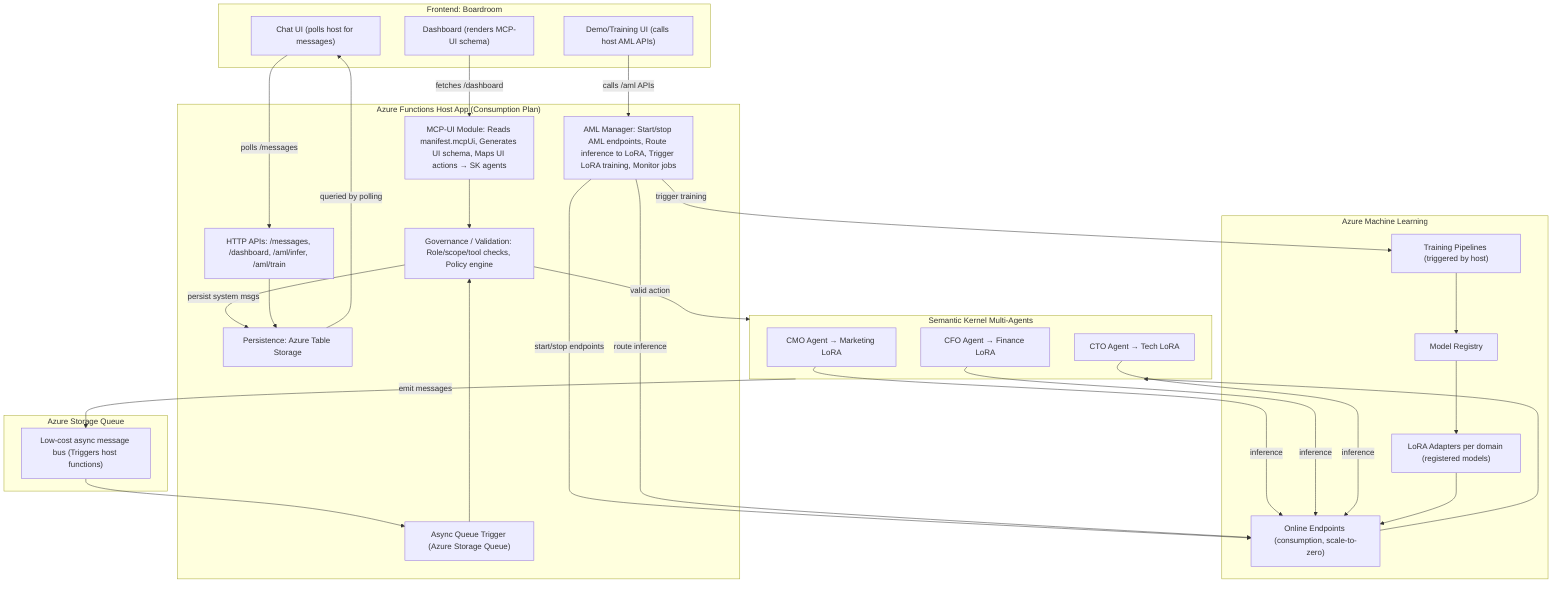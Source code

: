 flowchart TD

    %% Frontend
    subgraph FE[Frontend: Boardroom]
    FE_Chat["Chat UI (polls host for messages)"]
    FE_Dash["Dashboard (renders MCP-UI schema)"]
    FE_Demo["Demo/Training UI (calls host AML APIs)"]
    end

    %% Host App
    subgraph HOST["Azure Functions Host App (Consumption Plan)"]
        MCPUI["MCP-UI Module: Reads manifest.mcpUi, Generates UI schema, Maps UI actions → SK agents"]
        GOV["Governance / Validation: Role/scope/tool checks, Policy engine"]
        AMLMGR["AML Manager: Start/stop AML endpoints, Route inference to LoRA, Trigger LoRA training, Monitor jobs"]
        PERSIST["Persistence: Azure Table Storage"]
        API["HTTP APIs: /messages, /dashboard, /aml/infer, /aml/train"]
        QTRIG["Async Queue Trigger (Azure Storage Queue)"]
    end

    %% Queue
    subgraph QUEUE["Azure Storage Queue"]
        QMSG["Low-cost async message bus (Triggers host functions)"]
    end

    %% SK Agents
    subgraph SK[Semantic Kernel Multi-Agents]
        CMO[CMO Agent → Marketing LoRA]
        CFO[CFO Agent → Finance LoRA]
        CTO[CTO Agent → Tech LoRA]
    end

    %% AML
    subgraph AML["Azure Machine Learning"]
        LORAs["LoRA Adapters per domain (registered models)"]
        ENDPTS["Online Endpoints (consumption, scale-to-zero)"]
        TRAIN["Training Pipelines (triggered by host)"]
        REG["Model Registry"]
    end

    %% Frontend to Host
    FE_Chat -->|polls /messages| API
    FE_Dash -->|fetches /dashboard| MCPUI
    FE_Demo -->|calls /aml APIs| AMLMGR

    %% Host internals
    MCPUI --> GOV
    GOV -->|valid action| SK
    GOV -->|persist system msgs| PERSIST
    QTRIG --> GOV
    API --> PERSIST

    %% SK Agents to Host
    SK -->|emit messages| QMSG
    QMSG --> QTRIG

    %% SK Agents to AML
    CMO -->|inference| ENDPTS
    CFO -->|inference| ENDPTS
    CTO -->|inference| ENDPTS

    %% AML Manager to AML
    AMLMGR -->|start/stop endpoints| ENDPTS
    AMLMGR -->|route inference| ENDPTS
    AMLMGR -->|trigger training| TRAIN
    TRAIN --> REG
    REG --> LORAs
    LORAs --> ENDPTS

    %% AML results back to SK
    ENDPTS --> SK

    %% Persistence to Frontend
    PERSIST -->|queried by polling| FE_Chat